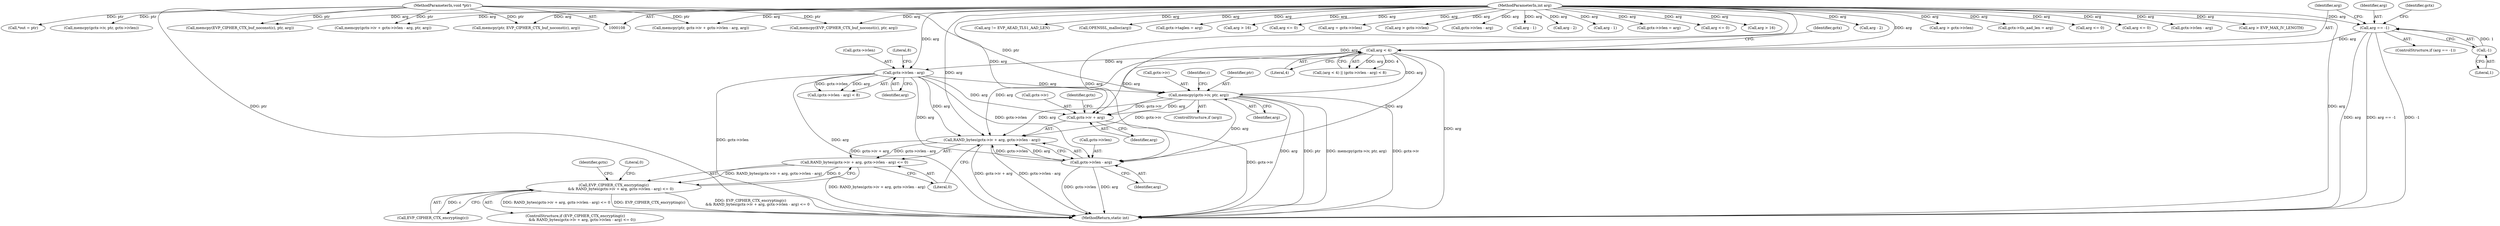 digraph "0_openssl_00d965474b22b54e4275232bc71ee0c699c5cd21_0@API" {
"1000307" [label="(Call,memcpy(gctx->iv, ptr, arg))"];
"1000112" [label="(MethodParameterIn,void *ptr)"];
"1000293" [label="(Call,arg < 4)"];
"1000271" [label="(Call,arg == -1)"];
"1000111" [label="(MethodParameterIn,int arg)"];
"1000273" [label="(Call,-1)"];
"1000297" [label="(Call,gctx->ivlen - arg)"];
"1000318" [label="(Call,RAND_bytes(gctx->iv + arg, gctx->ivlen - arg))"];
"1000317" [label="(Call,RAND_bytes(gctx->iv + arg, gctx->ivlen - arg) <= 0)"];
"1000314" [label="(Call,EVP_CIPHER_CTX_encrypting(c)\n            && RAND_bytes(gctx->iv + arg, gctx->ivlen - arg) <= 0)"];
"1000319" [label="(Call,gctx->iv + arg)"];
"1000324" [label="(Call,gctx->ivlen - arg)"];
"1000294" [label="(Identifier,arg)"];
"1000520" [label="(Call,arg - 2)"];
"1000299" [label="(Identifier,gctx)"];
"1000177" [label="(Call,arg > gctx->ivlen)"];
"1000464" [label="(Call,memcpy(EVP_CIPHER_CTX_buf_noconst(c), ptr, arg))"];
"1000541" [label="(Call,*out = ptr)"];
"1000329" [label="(Literal,0)"];
"1000469" [label="(Call,gctx->tls_aad_len = arg)"];
"1000218" [label="(Call,arg <= 0)"];
"1000313" [label="(ControlStructure,if (EVP_CIPHER_CTX_encrypting(c)\n            && RAND_bytes(gctx->iv + arg, gctx->ivlen - arg) <= 0))"];
"1000627" [label="(MethodReturn,static int)"];
"1000324" [label="(Call,gctx->ivlen - arg)"];
"1000367" [label="(Call,arg <= 0)"];
"1000295" [label="(Literal,4)"];
"1000320" [label="(Call,gctx->iv)"];
"1000296" [label="(Call,(gctx->ivlen - arg) < 8)"];
"1000314" [label="(Call,EVP_CIPHER_CTX_encrypting(c)\n            && RAND_bytes(gctx->iv + arg, gctx->ivlen - arg) <= 0)"];
"1000380" [label="(Call,memcpy(ptr, gctx->iv + gctx->ivlen - arg, arg))"];
"1000386" [label="(Call,gctx->ivlen - arg)"];
"1000174" [label="(Call,arg > EVP_MAX_IV_LENGTH)"];
"1000459" [label="(Call,arg != EVP_AEAD_TLS1_AAD_LEN)"];
"1000198" [label="(Call,OPENSSL_malloc(arg))"];
"1000292" [label="(Call,(arg < 4) || (gctx->ivlen - arg) < 8)"];
"1000315" [label="(Call,EVP_CIPHER_CTX_encrypting(c))"];
"1000272" [label="(Identifier,arg)"];
"1000234" [label="(Call,gctx->taglen = arg)"];
"1000311" [label="(Identifier,ptr)"];
"1000229" [label="(Call,memcpy(EVP_CIPHER_CTX_buf_noconst(c), ptr, arg))"];
"1000248" [label="(Call,arg > 16)"];
"1000302" [label="(Literal,8)"];
"1000318" [label="(Call,RAND_bytes(gctx->iv + arg, gctx->ivlen - arg))"];
"1000244" [label="(Call,arg <= 0)"];
"1000328" [label="(Identifier,arg)"];
"1000375" [label="(Call,arg = gctx->ivlen)"];
"1000370" [label="(Call,arg > gctx->ivlen)"];
"1000301" [label="(Identifier,arg)"];
"1000273" [label="(Call,-1)"];
"1000112" [label="(MethodParameterIn,void *ptr)"];
"1000111" [label="(MethodParameterIn,int arg)"];
"1000432" [label="(Call,gctx->ivlen - arg)"];
"1000490" [label="(Call,arg - 1)"];
"1000323" [label="(Identifier,arg)"];
"1000326" [label="(Identifier,gctx)"];
"1000483" [label="(Call,arg - 2)"];
"1000319" [label="(Call,gctx->iv + arg)"];
"1000298" [label="(Call,gctx->ivlen)"];
"1000331" [label="(Literal,0)"];
"1000271" [label="(Call,arg == -1)"];
"1000312" [label="(Identifier,arg)"];
"1000297" [label="(Call,gctx->ivlen - arg)"];
"1000530" [label="(Call,arg - 1)"];
"1000293" [label="(Call,arg < 4)"];
"1000325" [label="(Call,gctx->ivlen)"];
"1000317" [label="(Call,RAND_bytes(gctx->iv + arg, gctx->ivlen - arg) <= 0)"];
"1000308" [label="(Call,gctx->iv)"];
"1000305" [label="(ControlStructure,if (arg))"];
"1000208" [label="(Call,gctx->ivlen = arg)"];
"1000427" [label="(Call,memcpy(gctx->iv + gctx->ivlen - arg, ptr, arg))"];
"1000307" [label="(Call,memcpy(gctx->iv, ptr, arg))"];
"1000278" [label="(Identifier,gctx)"];
"1000334" [label="(Identifier,gctx)"];
"1000316" [label="(Identifier,c)"];
"1000270" [label="(ControlStructure,if (arg == -1))"];
"1000167" [label="(Call,arg <= 0)"];
"1000222" [label="(Call,arg > 16)"];
"1000276" [label="(Call,memcpy(gctx->iv, ptr, gctx->ivlen))"];
"1000274" [label="(Literal,1)"];
"1000262" [label="(Call,memcpy(ptr, EVP_CIPHER_CTX_buf_noconst(c), arg))"];
"1000307" -> "1000305"  [label="AST: "];
"1000307" -> "1000312"  [label="CFG: "];
"1000308" -> "1000307"  [label="AST: "];
"1000311" -> "1000307"  [label="AST: "];
"1000312" -> "1000307"  [label="AST: "];
"1000316" -> "1000307"  [label="CFG: "];
"1000307" -> "1000627"  [label="DDG: arg"];
"1000307" -> "1000627"  [label="DDG: ptr"];
"1000307" -> "1000627"  [label="DDG: memcpy(gctx->iv, ptr, arg)"];
"1000307" -> "1000627"  [label="DDG: gctx->iv"];
"1000112" -> "1000307"  [label="DDG: ptr"];
"1000293" -> "1000307"  [label="DDG: arg"];
"1000297" -> "1000307"  [label="DDG: arg"];
"1000111" -> "1000307"  [label="DDG: arg"];
"1000307" -> "1000318"  [label="DDG: gctx->iv"];
"1000307" -> "1000318"  [label="DDG: arg"];
"1000307" -> "1000319"  [label="DDG: gctx->iv"];
"1000307" -> "1000319"  [label="DDG: arg"];
"1000307" -> "1000324"  [label="DDG: arg"];
"1000112" -> "1000108"  [label="AST: "];
"1000112" -> "1000627"  [label="DDG: ptr"];
"1000112" -> "1000229"  [label="DDG: ptr"];
"1000112" -> "1000262"  [label="DDG: ptr"];
"1000112" -> "1000276"  [label="DDG: ptr"];
"1000112" -> "1000380"  [label="DDG: ptr"];
"1000112" -> "1000427"  [label="DDG: ptr"];
"1000112" -> "1000464"  [label="DDG: ptr"];
"1000112" -> "1000541"  [label="DDG: ptr"];
"1000293" -> "1000292"  [label="AST: "];
"1000293" -> "1000295"  [label="CFG: "];
"1000294" -> "1000293"  [label="AST: "];
"1000295" -> "1000293"  [label="AST: "];
"1000299" -> "1000293"  [label="CFG: "];
"1000292" -> "1000293"  [label="CFG: "];
"1000293" -> "1000627"  [label="DDG: arg"];
"1000293" -> "1000292"  [label="DDG: arg"];
"1000293" -> "1000292"  [label="DDG: 4"];
"1000271" -> "1000293"  [label="DDG: arg"];
"1000111" -> "1000293"  [label="DDG: arg"];
"1000293" -> "1000297"  [label="DDG: arg"];
"1000293" -> "1000318"  [label="DDG: arg"];
"1000293" -> "1000319"  [label="DDG: arg"];
"1000293" -> "1000324"  [label="DDG: arg"];
"1000271" -> "1000270"  [label="AST: "];
"1000271" -> "1000273"  [label="CFG: "];
"1000272" -> "1000271"  [label="AST: "];
"1000273" -> "1000271"  [label="AST: "];
"1000278" -> "1000271"  [label="CFG: "];
"1000294" -> "1000271"  [label="CFG: "];
"1000271" -> "1000627"  [label="DDG: -1"];
"1000271" -> "1000627"  [label="DDG: arg"];
"1000271" -> "1000627"  [label="DDG: arg == -1"];
"1000111" -> "1000271"  [label="DDG: arg"];
"1000273" -> "1000271"  [label="DDG: 1"];
"1000111" -> "1000108"  [label="AST: "];
"1000111" -> "1000627"  [label="DDG: arg"];
"1000111" -> "1000167"  [label="DDG: arg"];
"1000111" -> "1000174"  [label="DDG: arg"];
"1000111" -> "1000177"  [label="DDG: arg"];
"1000111" -> "1000198"  [label="DDG: arg"];
"1000111" -> "1000208"  [label="DDG: arg"];
"1000111" -> "1000218"  [label="DDG: arg"];
"1000111" -> "1000222"  [label="DDG: arg"];
"1000111" -> "1000229"  [label="DDG: arg"];
"1000111" -> "1000234"  [label="DDG: arg"];
"1000111" -> "1000244"  [label="DDG: arg"];
"1000111" -> "1000248"  [label="DDG: arg"];
"1000111" -> "1000262"  [label="DDG: arg"];
"1000111" -> "1000297"  [label="DDG: arg"];
"1000111" -> "1000318"  [label="DDG: arg"];
"1000111" -> "1000319"  [label="DDG: arg"];
"1000111" -> "1000324"  [label="DDG: arg"];
"1000111" -> "1000367"  [label="DDG: arg"];
"1000111" -> "1000370"  [label="DDG: arg"];
"1000111" -> "1000375"  [label="DDG: arg"];
"1000111" -> "1000386"  [label="DDG: arg"];
"1000111" -> "1000380"  [label="DDG: arg"];
"1000111" -> "1000432"  [label="DDG: arg"];
"1000111" -> "1000427"  [label="DDG: arg"];
"1000111" -> "1000459"  [label="DDG: arg"];
"1000111" -> "1000464"  [label="DDG: arg"];
"1000111" -> "1000469"  [label="DDG: arg"];
"1000111" -> "1000483"  [label="DDG: arg"];
"1000111" -> "1000490"  [label="DDG: arg"];
"1000111" -> "1000520"  [label="DDG: arg"];
"1000111" -> "1000530"  [label="DDG: arg"];
"1000273" -> "1000274"  [label="CFG: "];
"1000274" -> "1000273"  [label="AST: "];
"1000297" -> "1000296"  [label="AST: "];
"1000297" -> "1000301"  [label="CFG: "];
"1000298" -> "1000297"  [label="AST: "];
"1000301" -> "1000297"  [label="AST: "];
"1000302" -> "1000297"  [label="CFG: "];
"1000297" -> "1000627"  [label="DDG: gctx->ivlen"];
"1000297" -> "1000627"  [label="DDG: arg"];
"1000297" -> "1000296"  [label="DDG: gctx->ivlen"];
"1000297" -> "1000296"  [label="DDG: arg"];
"1000297" -> "1000318"  [label="DDG: arg"];
"1000297" -> "1000319"  [label="DDG: arg"];
"1000297" -> "1000324"  [label="DDG: gctx->ivlen"];
"1000297" -> "1000324"  [label="DDG: arg"];
"1000318" -> "1000317"  [label="AST: "];
"1000318" -> "1000324"  [label="CFG: "];
"1000319" -> "1000318"  [label="AST: "];
"1000324" -> "1000318"  [label="AST: "];
"1000329" -> "1000318"  [label="CFG: "];
"1000318" -> "1000627"  [label="DDG: gctx->iv + arg"];
"1000318" -> "1000627"  [label="DDG: gctx->ivlen - arg"];
"1000318" -> "1000317"  [label="DDG: gctx->iv + arg"];
"1000318" -> "1000317"  [label="DDG: gctx->ivlen - arg"];
"1000324" -> "1000318"  [label="DDG: gctx->ivlen"];
"1000324" -> "1000318"  [label="DDG: arg"];
"1000317" -> "1000314"  [label="AST: "];
"1000317" -> "1000329"  [label="CFG: "];
"1000329" -> "1000317"  [label="AST: "];
"1000314" -> "1000317"  [label="CFG: "];
"1000317" -> "1000627"  [label="DDG: RAND_bytes(gctx->iv + arg, gctx->ivlen - arg)"];
"1000317" -> "1000314"  [label="DDG: RAND_bytes(gctx->iv + arg, gctx->ivlen - arg)"];
"1000317" -> "1000314"  [label="DDG: 0"];
"1000314" -> "1000313"  [label="AST: "];
"1000314" -> "1000315"  [label="CFG: "];
"1000315" -> "1000314"  [label="AST: "];
"1000331" -> "1000314"  [label="CFG: "];
"1000334" -> "1000314"  [label="CFG: "];
"1000314" -> "1000627"  [label="DDG: EVP_CIPHER_CTX_encrypting(c)"];
"1000314" -> "1000627"  [label="DDG: EVP_CIPHER_CTX_encrypting(c)\n            && RAND_bytes(gctx->iv + arg, gctx->ivlen - arg) <= 0"];
"1000314" -> "1000627"  [label="DDG: RAND_bytes(gctx->iv + arg, gctx->ivlen - arg) <= 0"];
"1000315" -> "1000314"  [label="DDG: c"];
"1000319" -> "1000323"  [label="CFG: "];
"1000320" -> "1000319"  [label="AST: "];
"1000323" -> "1000319"  [label="AST: "];
"1000326" -> "1000319"  [label="CFG: "];
"1000319" -> "1000627"  [label="DDG: gctx->iv"];
"1000324" -> "1000328"  [label="CFG: "];
"1000325" -> "1000324"  [label="AST: "];
"1000328" -> "1000324"  [label="AST: "];
"1000324" -> "1000627"  [label="DDG: arg"];
"1000324" -> "1000627"  [label="DDG: gctx->ivlen"];
}
